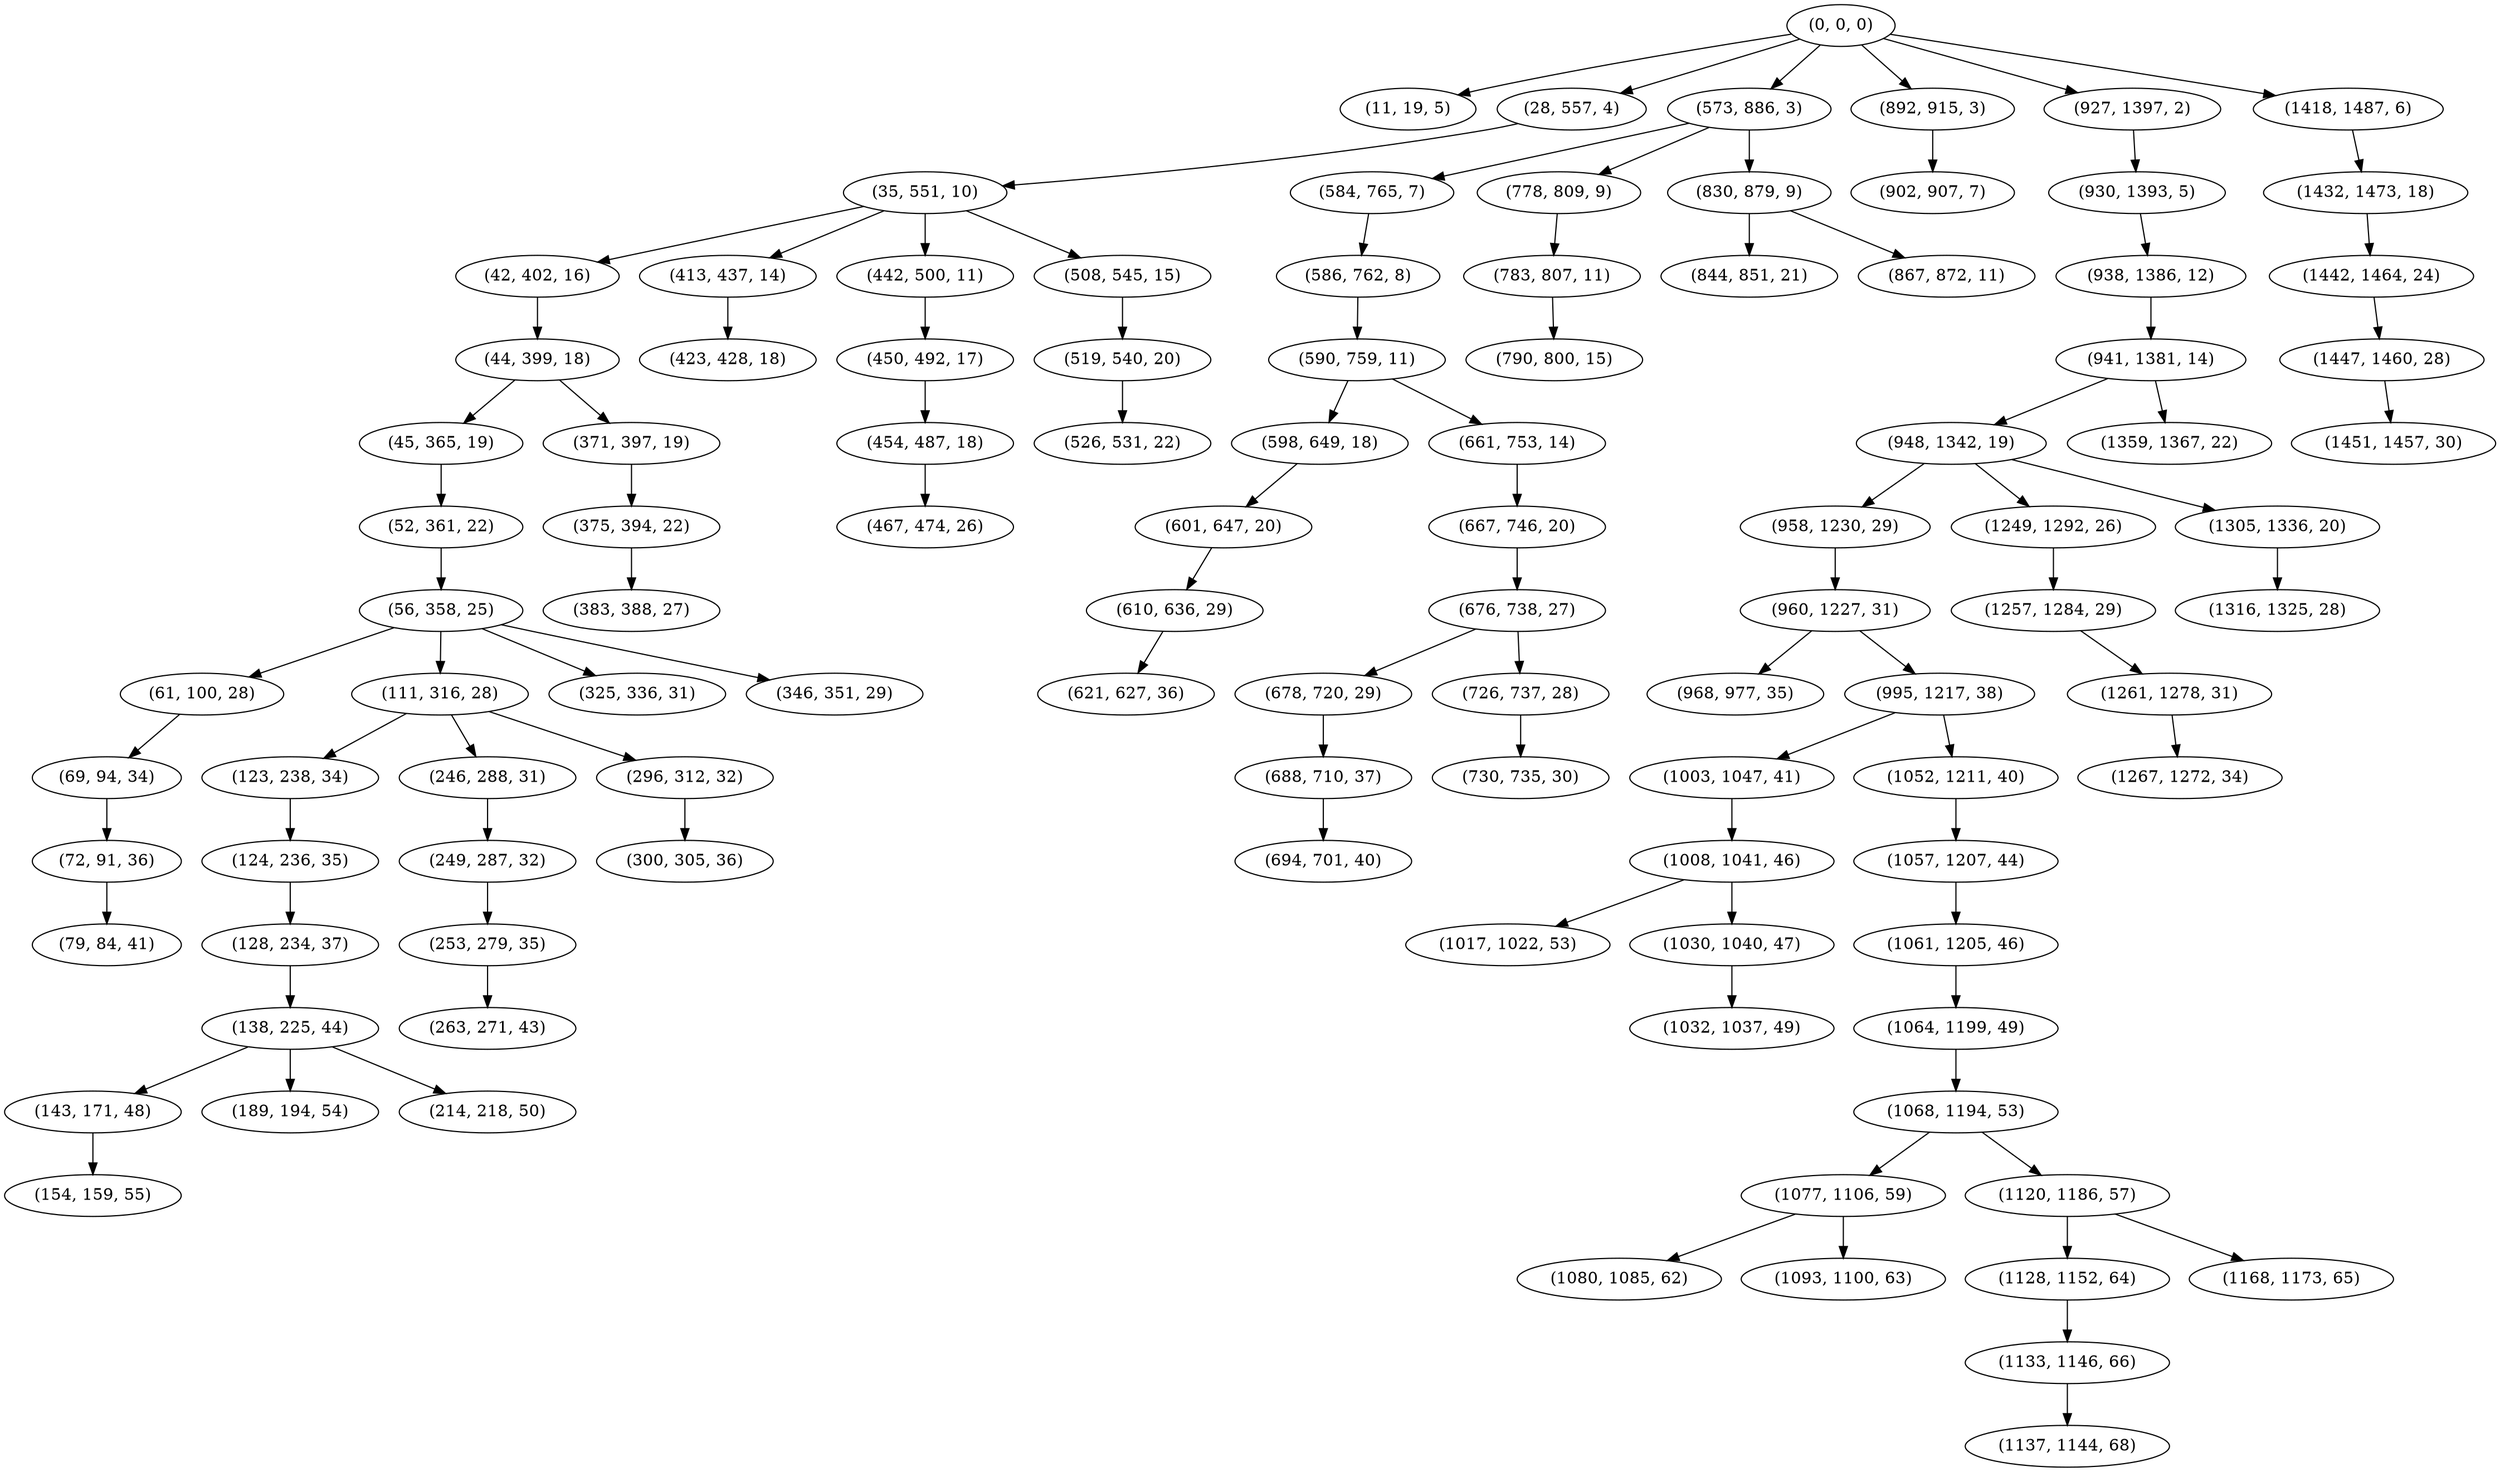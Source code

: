 digraph tree {
    "(0, 0, 0)";
    "(11, 19, 5)";
    "(28, 557, 4)";
    "(35, 551, 10)";
    "(42, 402, 16)";
    "(44, 399, 18)";
    "(45, 365, 19)";
    "(52, 361, 22)";
    "(56, 358, 25)";
    "(61, 100, 28)";
    "(69, 94, 34)";
    "(72, 91, 36)";
    "(79, 84, 41)";
    "(111, 316, 28)";
    "(123, 238, 34)";
    "(124, 236, 35)";
    "(128, 234, 37)";
    "(138, 225, 44)";
    "(143, 171, 48)";
    "(154, 159, 55)";
    "(189, 194, 54)";
    "(214, 218, 50)";
    "(246, 288, 31)";
    "(249, 287, 32)";
    "(253, 279, 35)";
    "(263, 271, 43)";
    "(296, 312, 32)";
    "(300, 305, 36)";
    "(325, 336, 31)";
    "(346, 351, 29)";
    "(371, 397, 19)";
    "(375, 394, 22)";
    "(383, 388, 27)";
    "(413, 437, 14)";
    "(423, 428, 18)";
    "(442, 500, 11)";
    "(450, 492, 17)";
    "(454, 487, 18)";
    "(467, 474, 26)";
    "(508, 545, 15)";
    "(519, 540, 20)";
    "(526, 531, 22)";
    "(573, 886, 3)";
    "(584, 765, 7)";
    "(586, 762, 8)";
    "(590, 759, 11)";
    "(598, 649, 18)";
    "(601, 647, 20)";
    "(610, 636, 29)";
    "(621, 627, 36)";
    "(661, 753, 14)";
    "(667, 746, 20)";
    "(676, 738, 27)";
    "(678, 720, 29)";
    "(688, 710, 37)";
    "(694, 701, 40)";
    "(726, 737, 28)";
    "(730, 735, 30)";
    "(778, 809, 9)";
    "(783, 807, 11)";
    "(790, 800, 15)";
    "(830, 879, 9)";
    "(844, 851, 21)";
    "(867, 872, 11)";
    "(892, 915, 3)";
    "(902, 907, 7)";
    "(927, 1397, 2)";
    "(930, 1393, 5)";
    "(938, 1386, 12)";
    "(941, 1381, 14)";
    "(948, 1342, 19)";
    "(958, 1230, 29)";
    "(960, 1227, 31)";
    "(968, 977, 35)";
    "(995, 1217, 38)";
    "(1003, 1047, 41)";
    "(1008, 1041, 46)";
    "(1017, 1022, 53)";
    "(1030, 1040, 47)";
    "(1032, 1037, 49)";
    "(1052, 1211, 40)";
    "(1057, 1207, 44)";
    "(1061, 1205, 46)";
    "(1064, 1199, 49)";
    "(1068, 1194, 53)";
    "(1077, 1106, 59)";
    "(1080, 1085, 62)";
    "(1093, 1100, 63)";
    "(1120, 1186, 57)";
    "(1128, 1152, 64)";
    "(1133, 1146, 66)";
    "(1137, 1144, 68)";
    "(1168, 1173, 65)";
    "(1249, 1292, 26)";
    "(1257, 1284, 29)";
    "(1261, 1278, 31)";
    "(1267, 1272, 34)";
    "(1305, 1336, 20)";
    "(1316, 1325, 28)";
    "(1359, 1367, 22)";
    "(1418, 1487, 6)";
    "(1432, 1473, 18)";
    "(1442, 1464, 24)";
    "(1447, 1460, 28)";
    "(1451, 1457, 30)";
    "(0, 0, 0)" -> "(11, 19, 5)";
    "(0, 0, 0)" -> "(28, 557, 4)";
    "(0, 0, 0)" -> "(573, 886, 3)";
    "(0, 0, 0)" -> "(892, 915, 3)";
    "(0, 0, 0)" -> "(927, 1397, 2)";
    "(0, 0, 0)" -> "(1418, 1487, 6)";
    "(28, 557, 4)" -> "(35, 551, 10)";
    "(35, 551, 10)" -> "(42, 402, 16)";
    "(35, 551, 10)" -> "(413, 437, 14)";
    "(35, 551, 10)" -> "(442, 500, 11)";
    "(35, 551, 10)" -> "(508, 545, 15)";
    "(42, 402, 16)" -> "(44, 399, 18)";
    "(44, 399, 18)" -> "(45, 365, 19)";
    "(44, 399, 18)" -> "(371, 397, 19)";
    "(45, 365, 19)" -> "(52, 361, 22)";
    "(52, 361, 22)" -> "(56, 358, 25)";
    "(56, 358, 25)" -> "(61, 100, 28)";
    "(56, 358, 25)" -> "(111, 316, 28)";
    "(56, 358, 25)" -> "(325, 336, 31)";
    "(56, 358, 25)" -> "(346, 351, 29)";
    "(61, 100, 28)" -> "(69, 94, 34)";
    "(69, 94, 34)" -> "(72, 91, 36)";
    "(72, 91, 36)" -> "(79, 84, 41)";
    "(111, 316, 28)" -> "(123, 238, 34)";
    "(111, 316, 28)" -> "(246, 288, 31)";
    "(111, 316, 28)" -> "(296, 312, 32)";
    "(123, 238, 34)" -> "(124, 236, 35)";
    "(124, 236, 35)" -> "(128, 234, 37)";
    "(128, 234, 37)" -> "(138, 225, 44)";
    "(138, 225, 44)" -> "(143, 171, 48)";
    "(138, 225, 44)" -> "(189, 194, 54)";
    "(138, 225, 44)" -> "(214, 218, 50)";
    "(143, 171, 48)" -> "(154, 159, 55)";
    "(246, 288, 31)" -> "(249, 287, 32)";
    "(249, 287, 32)" -> "(253, 279, 35)";
    "(253, 279, 35)" -> "(263, 271, 43)";
    "(296, 312, 32)" -> "(300, 305, 36)";
    "(371, 397, 19)" -> "(375, 394, 22)";
    "(375, 394, 22)" -> "(383, 388, 27)";
    "(413, 437, 14)" -> "(423, 428, 18)";
    "(442, 500, 11)" -> "(450, 492, 17)";
    "(450, 492, 17)" -> "(454, 487, 18)";
    "(454, 487, 18)" -> "(467, 474, 26)";
    "(508, 545, 15)" -> "(519, 540, 20)";
    "(519, 540, 20)" -> "(526, 531, 22)";
    "(573, 886, 3)" -> "(584, 765, 7)";
    "(573, 886, 3)" -> "(778, 809, 9)";
    "(573, 886, 3)" -> "(830, 879, 9)";
    "(584, 765, 7)" -> "(586, 762, 8)";
    "(586, 762, 8)" -> "(590, 759, 11)";
    "(590, 759, 11)" -> "(598, 649, 18)";
    "(590, 759, 11)" -> "(661, 753, 14)";
    "(598, 649, 18)" -> "(601, 647, 20)";
    "(601, 647, 20)" -> "(610, 636, 29)";
    "(610, 636, 29)" -> "(621, 627, 36)";
    "(661, 753, 14)" -> "(667, 746, 20)";
    "(667, 746, 20)" -> "(676, 738, 27)";
    "(676, 738, 27)" -> "(678, 720, 29)";
    "(676, 738, 27)" -> "(726, 737, 28)";
    "(678, 720, 29)" -> "(688, 710, 37)";
    "(688, 710, 37)" -> "(694, 701, 40)";
    "(726, 737, 28)" -> "(730, 735, 30)";
    "(778, 809, 9)" -> "(783, 807, 11)";
    "(783, 807, 11)" -> "(790, 800, 15)";
    "(830, 879, 9)" -> "(844, 851, 21)";
    "(830, 879, 9)" -> "(867, 872, 11)";
    "(892, 915, 3)" -> "(902, 907, 7)";
    "(927, 1397, 2)" -> "(930, 1393, 5)";
    "(930, 1393, 5)" -> "(938, 1386, 12)";
    "(938, 1386, 12)" -> "(941, 1381, 14)";
    "(941, 1381, 14)" -> "(948, 1342, 19)";
    "(941, 1381, 14)" -> "(1359, 1367, 22)";
    "(948, 1342, 19)" -> "(958, 1230, 29)";
    "(948, 1342, 19)" -> "(1249, 1292, 26)";
    "(948, 1342, 19)" -> "(1305, 1336, 20)";
    "(958, 1230, 29)" -> "(960, 1227, 31)";
    "(960, 1227, 31)" -> "(968, 977, 35)";
    "(960, 1227, 31)" -> "(995, 1217, 38)";
    "(995, 1217, 38)" -> "(1003, 1047, 41)";
    "(995, 1217, 38)" -> "(1052, 1211, 40)";
    "(1003, 1047, 41)" -> "(1008, 1041, 46)";
    "(1008, 1041, 46)" -> "(1017, 1022, 53)";
    "(1008, 1041, 46)" -> "(1030, 1040, 47)";
    "(1030, 1040, 47)" -> "(1032, 1037, 49)";
    "(1052, 1211, 40)" -> "(1057, 1207, 44)";
    "(1057, 1207, 44)" -> "(1061, 1205, 46)";
    "(1061, 1205, 46)" -> "(1064, 1199, 49)";
    "(1064, 1199, 49)" -> "(1068, 1194, 53)";
    "(1068, 1194, 53)" -> "(1077, 1106, 59)";
    "(1068, 1194, 53)" -> "(1120, 1186, 57)";
    "(1077, 1106, 59)" -> "(1080, 1085, 62)";
    "(1077, 1106, 59)" -> "(1093, 1100, 63)";
    "(1120, 1186, 57)" -> "(1128, 1152, 64)";
    "(1120, 1186, 57)" -> "(1168, 1173, 65)";
    "(1128, 1152, 64)" -> "(1133, 1146, 66)";
    "(1133, 1146, 66)" -> "(1137, 1144, 68)";
    "(1249, 1292, 26)" -> "(1257, 1284, 29)";
    "(1257, 1284, 29)" -> "(1261, 1278, 31)";
    "(1261, 1278, 31)" -> "(1267, 1272, 34)";
    "(1305, 1336, 20)" -> "(1316, 1325, 28)";
    "(1418, 1487, 6)" -> "(1432, 1473, 18)";
    "(1432, 1473, 18)" -> "(1442, 1464, 24)";
    "(1442, 1464, 24)" -> "(1447, 1460, 28)";
    "(1447, 1460, 28)" -> "(1451, 1457, 30)";
}
